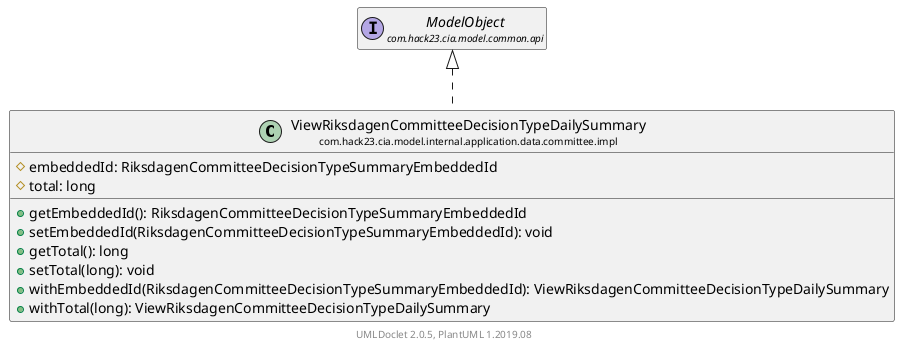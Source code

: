 @startuml
    set namespaceSeparator none
    hide empty fields
    hide empty methods

    class "<size:14>ViewRiksdagenCommitteeDecisionTypeDailySummary\n<size:10>com.hack23.cia.model.internal.application.data.committee.impl" as com.hack23.cia.model.internal.application.data.committee.impl.ViewRiksdagenCommitteeDecisionTypeDailySummary [[ViewRiksdagenCommitteeDecisionTypeDailySummary.html]] {
        #embeddedId: RiksdagenCommitteeDecisionTypeSummaryEmbeddedId
        #total: long
        +getEmbeddedId(): RiksdagenCommitteeDecisionTypeSummaryEmbeddedId
        +setEmbeddedId(RiksdagenCommitteeDecisionTypeSummaryEmbeddedId): void
        +getTotal(): long
        +setTotal(long): void
        +withEmbeddedId(RiksdagenCommitteeDecisionTypeSummaryEmbeddedId): ViewRiksdagenCommitteeDecisionTypeDailySummary
        +withTotal(long): ViewRiksdagenCommitteeDecisionTypeDailySummary
    }

    interface "<size:14>ModelObject\n<size:10>com.hack23.cia.model.common.api" as com.hack23.cia.model.common.api.ModelObject

    com.hack23.cia.model.common.api.ModelObject <|.. com.hack23.cia.model.internal.application.data.committee.impl.ViewRiksdagenCommitteeDecisionTypeDailySummary

    center footer UMLDoclet 2.0.5, PlantUML 1.2019.08
@enduml
